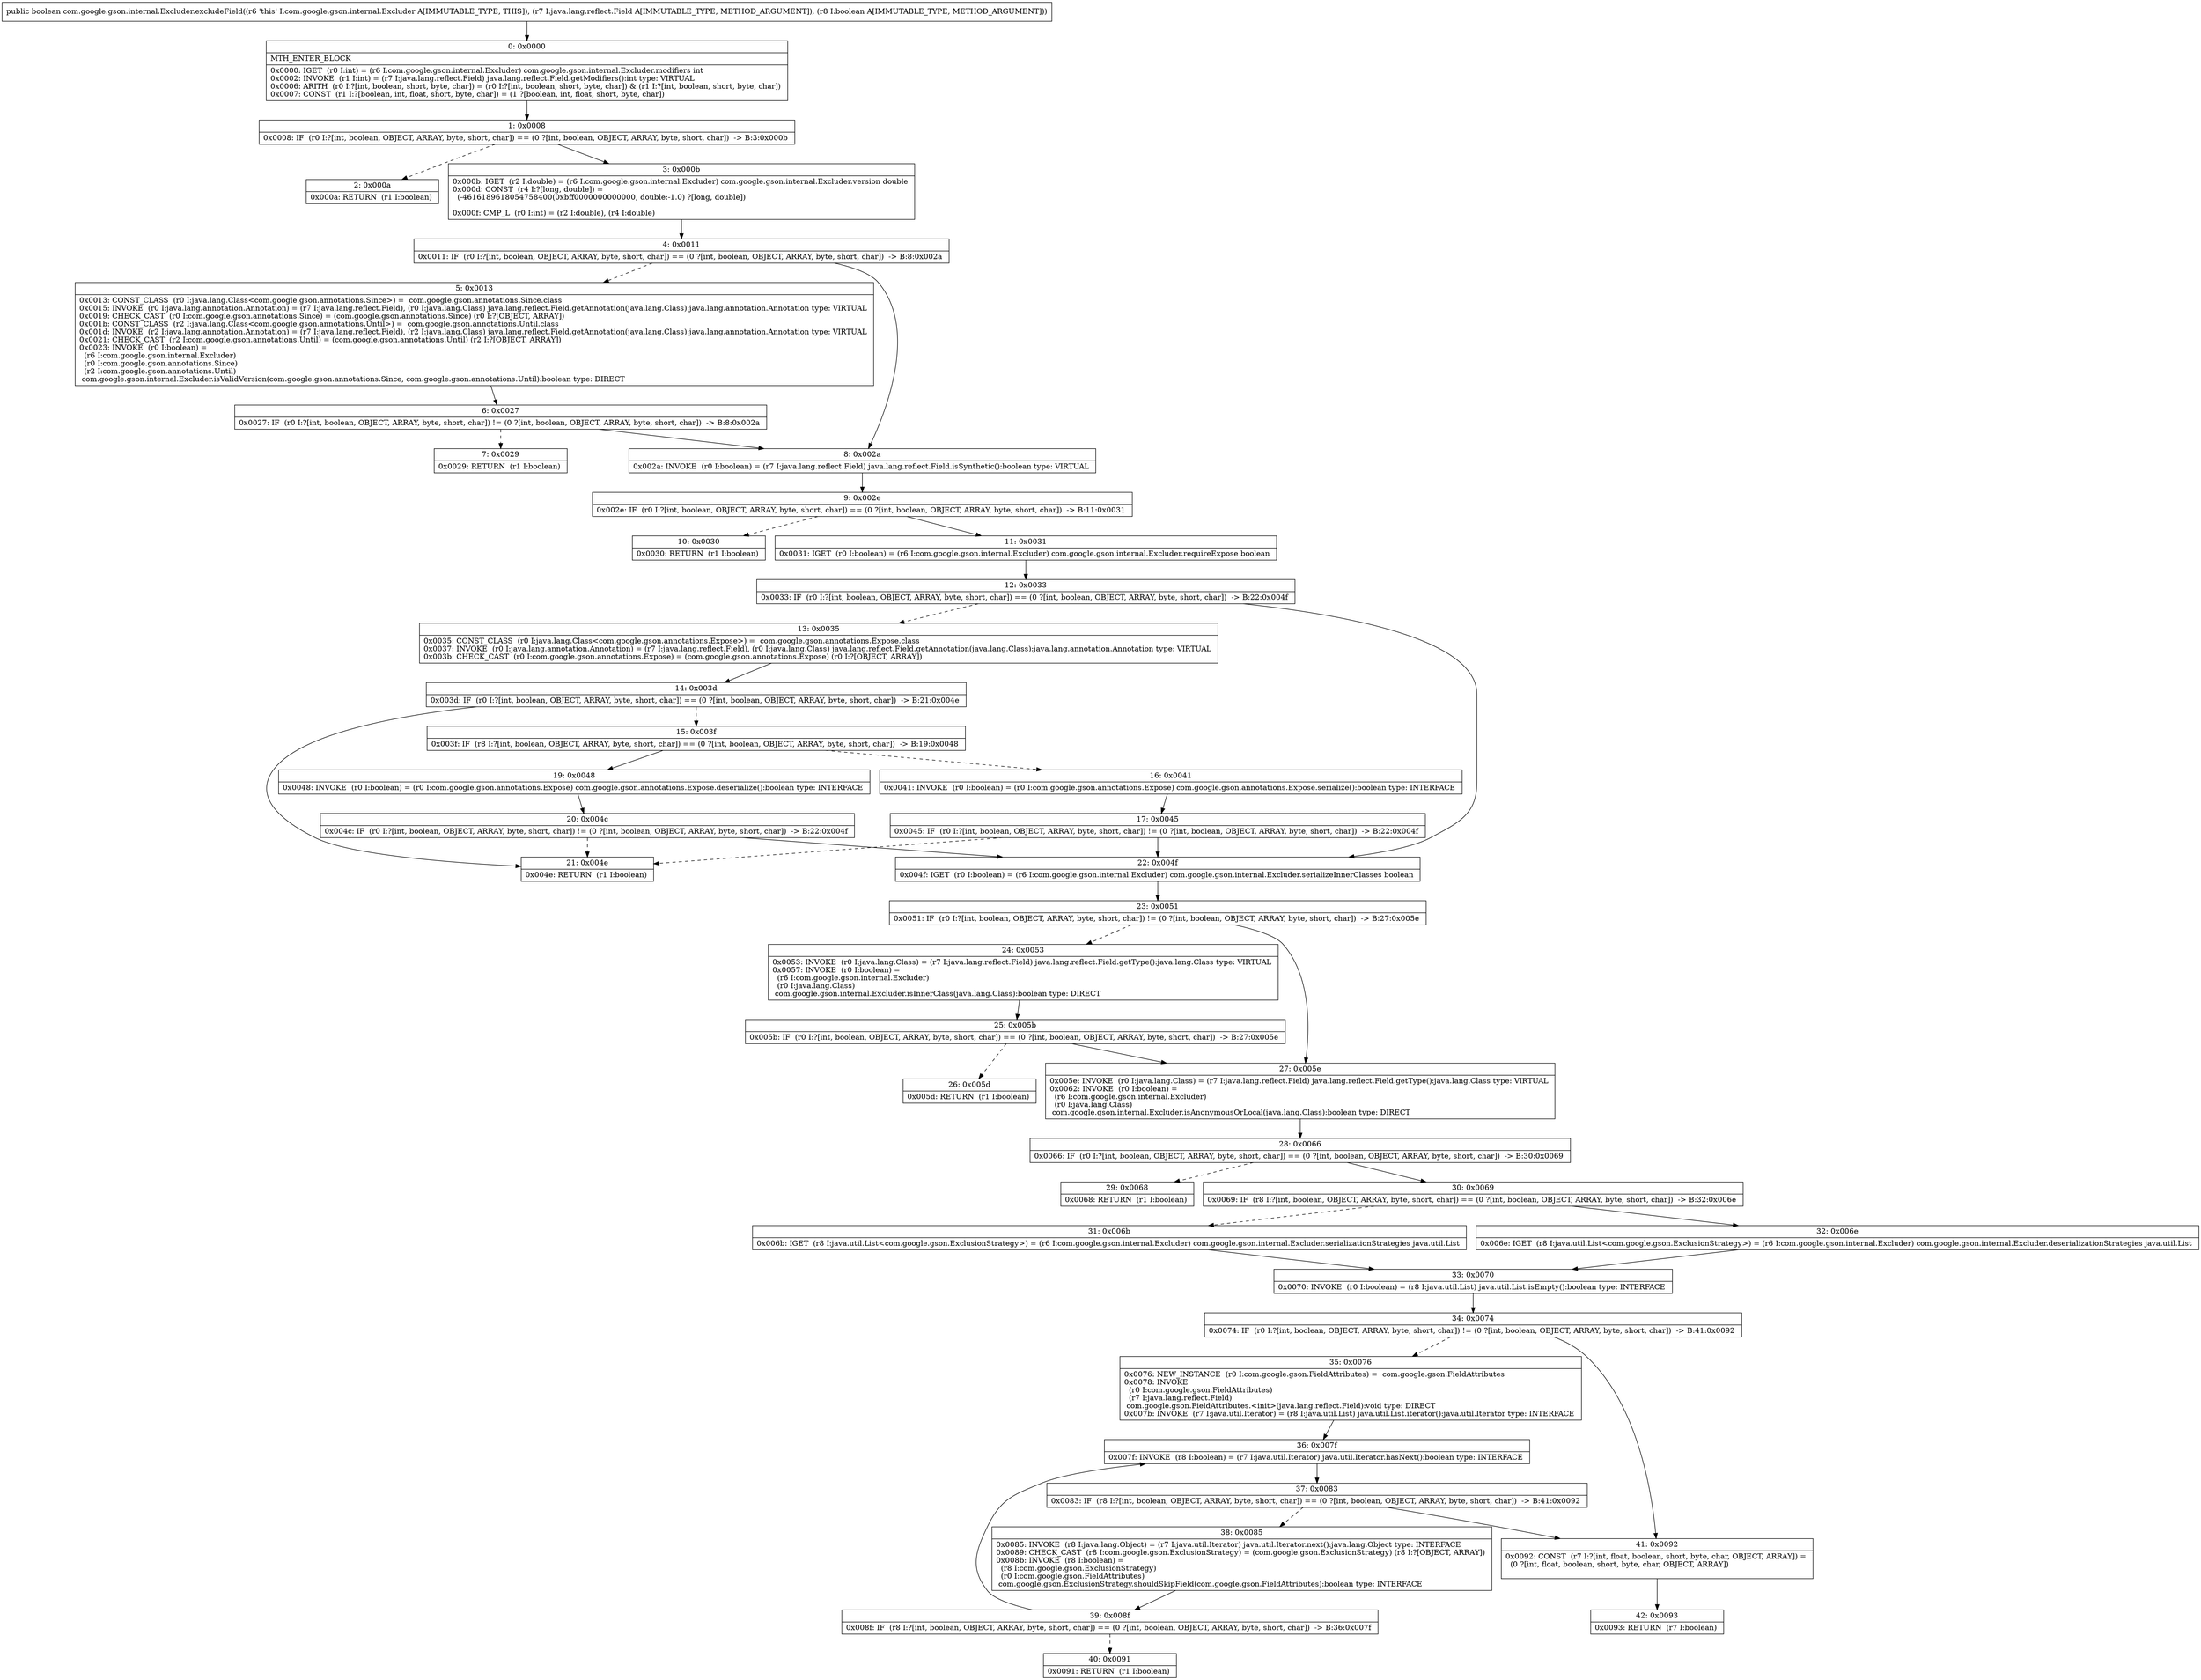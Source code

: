 digraph "CFG forcom.google.gson.internal.Excluder.excludeField(Ljava\/lang\/reflect\/Field;Z)Z" {
Node_0 [shape=record,label="{0\:\ 0x0000|MTH_ENTER_BLOCK\l|0x0000: IGET  (r0 I:int) = (r6 I:com.google.gson.internal.Excluder) com.google.gson.internal.Excluder.modifiers int \l0x0002: INVOKE  (r1 I:int) = (r7 I:java.lang.reflect.Field) java.lang.reflect.Field.getModifiers():int type: VIRTUAL \l0x0006: ARITH  (r0 I:?[int, boolean, short, byte, char]) = (r0 I:?[int, boolean, short, byte, char]) & (r1 I:?[int, boolean, short, byte, char]) \l0x0007: CONST  (r1 I:?[boolean, int, float, short, byte, char]) = (1 ?[boolean, int, float, short, byte, char]) \l}"];
Node_1 [shape=record,label="{1\:\ 0x0008|0x0008: IF  (r0 I:?[int, boolean, OBJECT, ARRAY, byte, short, char]) == (0 ?[int, boolean, OBJECT, ARRAY, byte, short, char])  \-\> B:3:0x000b \l}"];
Node_2 [shape=record,label="{2\:\ 0x000a|0x000a: RETURN  (r1 I:boolean) \l}"];
Node_3 [shape=record,label="{3\:\ 0x000b|0x000b: IGET  (r2 I:double) = (r6 I:com.google.gson.internal.Excluder) com.google.gson.internal.Excluder.version double \l0x000d: CONST  (r4 I:?[long, double]) = \l  (\-4616189618054758400(0xbff0000000000000, double:\-1.0) ?[long, double])\l \l0x000f: CMP_L  (r0 I:int) = (r2 I:double), (r4 I:double) \l}"];
Node_4 [shape=record,label="{4\:\ 0x0011|0x0011: IF  (r0 I:?[int, boolean, OBJECT, ARRAY, byte, short, char]) == (0 ?[int, boolean, OBJECT, ARRAY, byte, short, char])  \-\> B:8:0x002a \l}"];
Node_5 [shape=record,label="{5\:\ 0x0013|0x0013: CONST_CLASS  (r0 I:java.lang.Class\<com.google.gson.annotations.Since\>) =  com.google.gson.annotations.Since.class \l0x0015: INVOKE  (r0 I:java.lang.annotation.Annotation) = (r7 I:java.lang.reflect.Field), (r0 I:java.lang.Class) java.lang.reflect.Field.getAnnotation(java.lang.Class):java.lang.annotation.Annotation type: VIRTUAL \l0x0019: CHECK_CAST  (r0 I:com.google.gson.annotations.Since) = (com.google.gson.annotations.Since) (r0 I:?[OBJECT, ARRAY]) \l0x001b: CONST_CLASS  (r2 I:java.lang.Class\<com.google.gson.annotations.Until\>) =  com.google.gson.annotations.Until.class \l0x001d: INVOKE  (r2 I:java.lang.annotation.Annotation) = (r7 I:java.lang.reflect.Field), (r2 I:java.lang.Class) java.lang.reflect.Field.getAnnotation(java.lang.Class):java.lang.annotation.Annotation type: VIRTUAL \l0x0021: CHECK_CAST  (r2 I:com.google.gson.annotations.Until) = (com.google.gson.annotations.Until) (r2 I:?[OBJECT, ARRAY]) \l0x0023: INVOKE  (r0 I:boolean) = \l  (r6 I:com.google.gson.internal.Excluder)\l  (r0 I:com.google.gson.annotations.Since)\l  (r2 I:com.google.gson.annotations.Until)\l com.google.gson.internal.Excluder.isValidVersion(com.google.gson.annotations.Since, com.google.gson.annotations.Until):boolean type: DIRECT \l}"];
Node_6 [shape=record,label="{6\:\ 0x0027|0x0027: IF  (r0 I:?[int, boolean, OBJECT, ARRAY, byte, short, char]) != (0 ?[int, boolean, OBJECT, ARRAY, byte, short, char])  \-\> B:8:0x002a \l}"];
Node_7 [shape=record,label="{7\:\ 0x0029|0x0029: RETURN  (r1 I:boolean) \l}"];
Node_8 [shape=record,label="{8\:\ 0x002a|0x002a: INVOKE  (r0 I:boolean) = (r7 I:java.lang.reflect.Field) java.lang.reflect.Field.isSynthetic():boolean type: VIRTUAL \l}"];
Node_9 [shape=record,label="{9\:\ 0x002e|0x002e: IF  (r0 I:?[int, boolean, OBJECT, ARRAY, byte, short, char]) == (0 ?[int, boolean, OBJECT, ARRAY, byte, short, char])  \-\> B:11:0x0031 \l}"];
Node_10 [shape=record,label="{10\:\ 0x0030|0x0030: RETURN  (r1 I:boolean) \l}"];
Node_11 [shape=record,label="{11\:\ 0x0031|0x0031: IGET  (r0 I:boolean) = (r6 I:com.google.gson.internal.Excluder) com.google.gson.internal.Excluder.requireExpose boolean \l}"];
Node_12 [shape=record,label="{12\:\ 0x0033|0x0033: IF  (r0 I:?[int, boolean, OBJECT, ARRAY, byte, short, char]) == (0 ?[int, boolean, OBJECT, ARRAY, byte, short, char])  \-\> B:22:0x004f \l}"];
Node_13 [shape=record,label="{13\:\ 0x0035|0x0035: CONST_CLASS  (r0 I:java.lang.Class\<com.google.gson.annotations.Expose\>) =  com.google.gson.annotations.Expose.class \l0x0037: INVOKE  (r0 I:java.lang.annotation.Annotation) = (r7 I:java.lang.reflect.Field), (r0 I:java.lang.Class) java.lang.reflect.Field.getAnnotation(java.lang.Class):java.lang.annotation.Annotation type: VIRTUAL \l0x003b: CHECK_CAST  (r0 I:com.google.gson.annotations.Expose) = (com.google.gson.annotations.Expose) (r0 I:?[OBJECT, ARRAY]) \l}"];
Node_14 [shape=record,label="{14\:\ 0x003d|0x003d: IF  (r0 I:?[int, boolean, OBJECT, ARRAY, byte, short, char]) == (0 ?[int, boolean, OBJECT, ARRAY, byte, short, char])  \-\> B:21:0x004e \l}"];
Node_15 [shape=record,label="{15\:\ 0x003f|0x003f: IF  (r8 I:?[int, boolean, OBJECT, ARRAY, byte, short, char]) == (0 ?[int, boolean, OBJECT, ARRAY, byte, short, char])  \-\> B:19:0x0048 \l}"];
Node_16 [shape=record,label="{16\:\ 0x0041|0x0041: INVOKE  (r0 I:boolean) = (r0 I:com.google.gson.annotations.Expose) com.google.gson.annotations.Expose.serialize():boolean type: INTERFACE \l}"];
Node_17 [shape=record,label="{17\:\ 0x0045|0x0045: IF  (r0 I:?[int, boolean, OBJECT, ARRAY, byte, short, char]) != (0 ?[int, boolean, OBJECT, ARRAY, byte, short, char])  \-\> B:22:0x004f \l}"];
Node_19 [shape=record,label="{19\:\ 0x0048|0x0048: INVOKE  (r0 I:boolean) = (r0 I:com.google.gson.annotations.Expose) com.google.gson.annotations.Expose.deserialize():boolean type: INTERFACE \l}"];
Node_20 [shape=record,label="{20\:\ 0x004c|0x004c: IF  (r0 I:?[int, boolean, OBJECT, ARRAY, byte, short, char]) != (0 ?[int, boolean, OBJECT, ARRAY, byte, short, char])  \-\> B:22:0x004f \l}"];
Node_21 [shape=record,label="{21\:\ 0x004e|0x004e: RETURN  (r1 I:boolean) \l}"];
Node_22 [shape=record,label="{22\:\ 0x004f|0x004f: IGET  (r0 I:boolean) = (r6 I:com.google.gson.internal.Excluder) com.google.gson.internal.Excluder.serializeInnerClasses boolean \l}"];
Node_23 [shape=record,label="{23\:\ 0x0051|0x0051: IF  (r0 I:?[int, boolean, OBJECT, ARRAY, byte, short, char]) != (0 ?[int, boolean, OBJECT, ARRAY, byte, short, char])  \-\> B:27:0x005e \l}"];
Node_24 [shape=record,label="{24\:\ 0x0053|0x0053: INVOKE  (r0 I:java.lang.Class) = (r7 I:java.lang.reflect.Field) java.lang.reflect.Field.getType():java.lang.Class type: VIRTUAL \l0x0057: INVOKE  (r0 I:boolean) = \l  (r6 I:com.google.gson.internal.Excluder)\l  (r0 I:java.lang.Class)\l com.google.gson.internal.Excluder.isInnerClass(java.lang.Class):boolean type: DIRECT \l}"];
Node_25 [shape=record,label="{25\:\ 0x005b|0x005b: IF  (r0 I:?[int, boolean, OBJECT, ARRAY, byte, short, char]) == (0 ?[int, boolean, OBJECT, ARRAY, byte, short, char])  \-\> B:27:0x005e \l}"];
Node_26 [shape=record,label="{26\:\ 0x005d|0x005d: RETURN  (r1 I:boolean) \l}"];
Node_27 [shape=record,label="{27\:\ 0x005e|0x005e: INVOKE  (r0 I:java.lang.Class) = (r7 I:java.lang.reflect.Field) java.lang.reflect.Field.getType():java.lang.Class type: VIRTUAL \l0x0062: INVOKE  (r0 I:boolean) = \l  (r6 I:com.google.gson.internal.Excluder)\l  (r0 I:java.lang.Class)\l com.google.gson.internal.Excluder.isAnonymousOrLocal(java.lang.Class):boolean type: DIRECT \l}"];
Node_28 [shape=record,label="{28\:\ 0x0066|0x0066: IF  (r0 I:?[int, boolean, OBJECT, ARRAY, byte, short, char]) == (0 ?[int, boolean, OBJECT, ARRAY, byte, short, char])  \-\> B:30:0x0069 \l}"];
Node_29 [shape=record,label="{29\:\ 0x0068|0x0068: RETURN  (r1 I:boolean) \l}"];
Node_30 [shape=record,label="{30\:\ 0x0069|0x0069: IF  (r8 I:?[int, boolean, OBJECT, ARRAY, byte, short, char]) == (0 ?[int, boolean, OBJECT, ARRAY, byte, short, char])  \-\> B:32:0x006e \l}"];
Node_31 [shape=record,label="{31\:\ 0x006b|0x006b: IGET  (r8 I:java.util.List\<com.google.gson.ExclusionStrategy\>) = (r6 I:com.google.gson.internal.Excluder) com.google.gson.internal.Excluder.serializationStrategies java.util.List \l}"];
Node_32 [shape=record,label="{32\:\ 0x006e|0x006e: IGET  (r8 I:java.util.List\<com.google.gson.ExclusionStrategy\>) = (r6 I:com.google.gson.internal.Excluder) com.google.gson.internal.Excluder.deserializationStrategies java.util.List \l}"];
Node_33 [shape=record,label="{33\:\ 0x0070|0x0070: INVOKE  (r0 I:boolean) = (r8 I:java.util.List) java.util.List.isEmpty():boolean type: INTERFACE \l}"];
Node_34 [shape=record,label="{34\:\ 0x0074|0x0074: IF  (r0 I:?[int, boolean, OBJECT, ARRAY, byte, short, char]) != (0 ?[int, boolean, OBJECT, ARRAY, byte, short, char])  \-\> B:41:0x0092 \l}"];
Node_35 [shape=record,label="{35\:\ 0x0076|0x0076: NEW_INSTANCE  (r0 I:com.google.gson.FieldAttributes) =  com.google.gson.FieldAttributes \l0x0078: INVOKE  \l  (r0 I:com.google.gson.FieldAttributes)\l  (r7 I:java.lang.reflect.Field)\l com.google.gson.FieldAttributes.\<init\>(java.lang.reflect.Field):void type: DIRECT \l0x007b: INVOKE  (r7 I:java.util.Iterator) = (r8 I:java.util.List) java.util.List.iterator():java.util.Iterator type: INTERFACE \l}"];
Node_36 [shape=record,label="{36\:\ 0x007f|0x007f: INVOKE  (r8 I:boolean) = (r7 I:java.util.Iterator) java.util.Iterator.hasNext():boolean type: INTERFACE \l}"];
Node_37 [shape=record,label="{37\:\ 0x0083|0x0083: IF  (r8 I:?[int, boolean, OBJECT, ARRAY, byte, short, char]) == (0 ?[int, boolean, OBJECT, ARRAY, byte, short, char])  \-\> B:41:0x0092 \l}"];
Node_38 [shape=record,label="{38\:\ 0x0085|0x0085: INVOKE  (r8 I:java.lang.Object) = (r7 I:java.util.Iterator) java.util.Iterator.next():java.lang.Object type: INTERFACE \l0x0089: CHECK_CAST  (r8 I:com.google.gson.ExclusionStrategy) = (com.google.gson.ExclusionStrategy) (r8 I:?[OBJECT, ARRAY]) \l0x008b: INVOKE  (r8 I:boolean) = \l  (r8 I:com.google.gson.ExclusionStrategy)\l  (r0 I:com.google.gson.FieldAttributes)\l com.google.gson.ExclusionStrategy.shouldSkipField(com.google.gson.FieldAttributes):boolean type: INTERFACE \l}"];
Node_39 [shape=record,label="{39\:\ 0x008f|0x008f: IF  (r8 I:?[int, boolean, OBJECT, ARRAY, byte, short, char]) == (0 ?[int, boolean, OBJECT, ARRAY, byte, short, char])  \-\> B:36:0x007f \l}"];
Node_40 [shape=record,label="{40\:\ 0x0091|0x0091: RETURN  (r1 I:boolean) \l}"];
Node_41 [shape=record,label="{41\:\ 0x0092|0x0092: CONST  (r7 I:?[int, float, boolean, short, byte, char, OBJECT, ARRAY]) = \l  (0 ?[int, float, boolean, short, byte, char, OBJECT, ARRAY])\l \l}"];
Node_42 [shape=record,label="{42\:\ 0x0093|0x0093: RETURN  (r7 I:boolean) \l}"];
MethodNode[shape=record,label="{public boolean com.google.gson.internal.Excluder.excludeField((r6 'this' I:com.google.gson.internal.Excluder A[IMMUTABLE_TYPE, THIS]), (r7 I:java.lang.reflect.Field A[IMMUTABLE_TYPE, METHOD_ARGUMENT]), (r8 I:boolean A[IMMUTABLE_TYPE, METHOD_ARGUMENT])) }"];
MethodNode -> Node_0;
Node_0 -> Node_1;
Node_1 -> Node_2[style=dashed];
Node_1 -> Node_3;
Node_3 -> Node_4;
Node_4 -> Node_5[style=dashed];
Node_4 -> Node_8;
Node_5 -> Node_6;
Node_6 -> Node_7[style=dashed];
Node_6 -> Node_8;
Node_8 -> Node_9;
Node_9 -> Node_10[style=dashed];
Node_9 -> Node_11;
Node_11 -> Node_12;
Node_12 -> Node_13[style=dashed];
Node_12 -> Node_22;
Node_13 -> Node_14;
Node_14 -> Node_15[style=dashed];
Node_14 -> Node_21;
Node_15 -> Node_16[style=dashed];
Node_15 -> Node_19;
Node_16 -> Node_17;
Node_17 -> Node_22;
Node_17 -> Node_21[style=dashed];
Node_19 -> Node_20;
Node_20 -> Node_21[style=dashed];
Node_20 -> Node_22;
Node_22 -> Node_23;
Node_23 -> Node_24[style=dashed];
Node_23 -> Node_27;
Node_24 -> Node_25;
Node_25 -> Node_26[style=dashed];
Node_25 -> Node_27;
Node_27 -> Node_28;
Node_28 -> Node_29[style=dashed];
Node_28 -> Node_30;
Node_30 -> Node_31[style=dashed];
Node_30 -> Node_32;
Node_31 -> Node_33;
Node_32 -> Node_33;
Node_33 -> Node_34;
Node_34 -> Node_35[style=dashed];
Node_34 -> Node_41;
Node_35 -> Node_36;
Node_36 -> Node_37;
Node_37 -> Node_38[style=dashed];
Node_37 -> Node_41;
Node_38 -> Node_39;
Node_39 -> Node_36;
Node_39 -> Node_40[style=dashed];
Node_41 -> Node_42;
}

